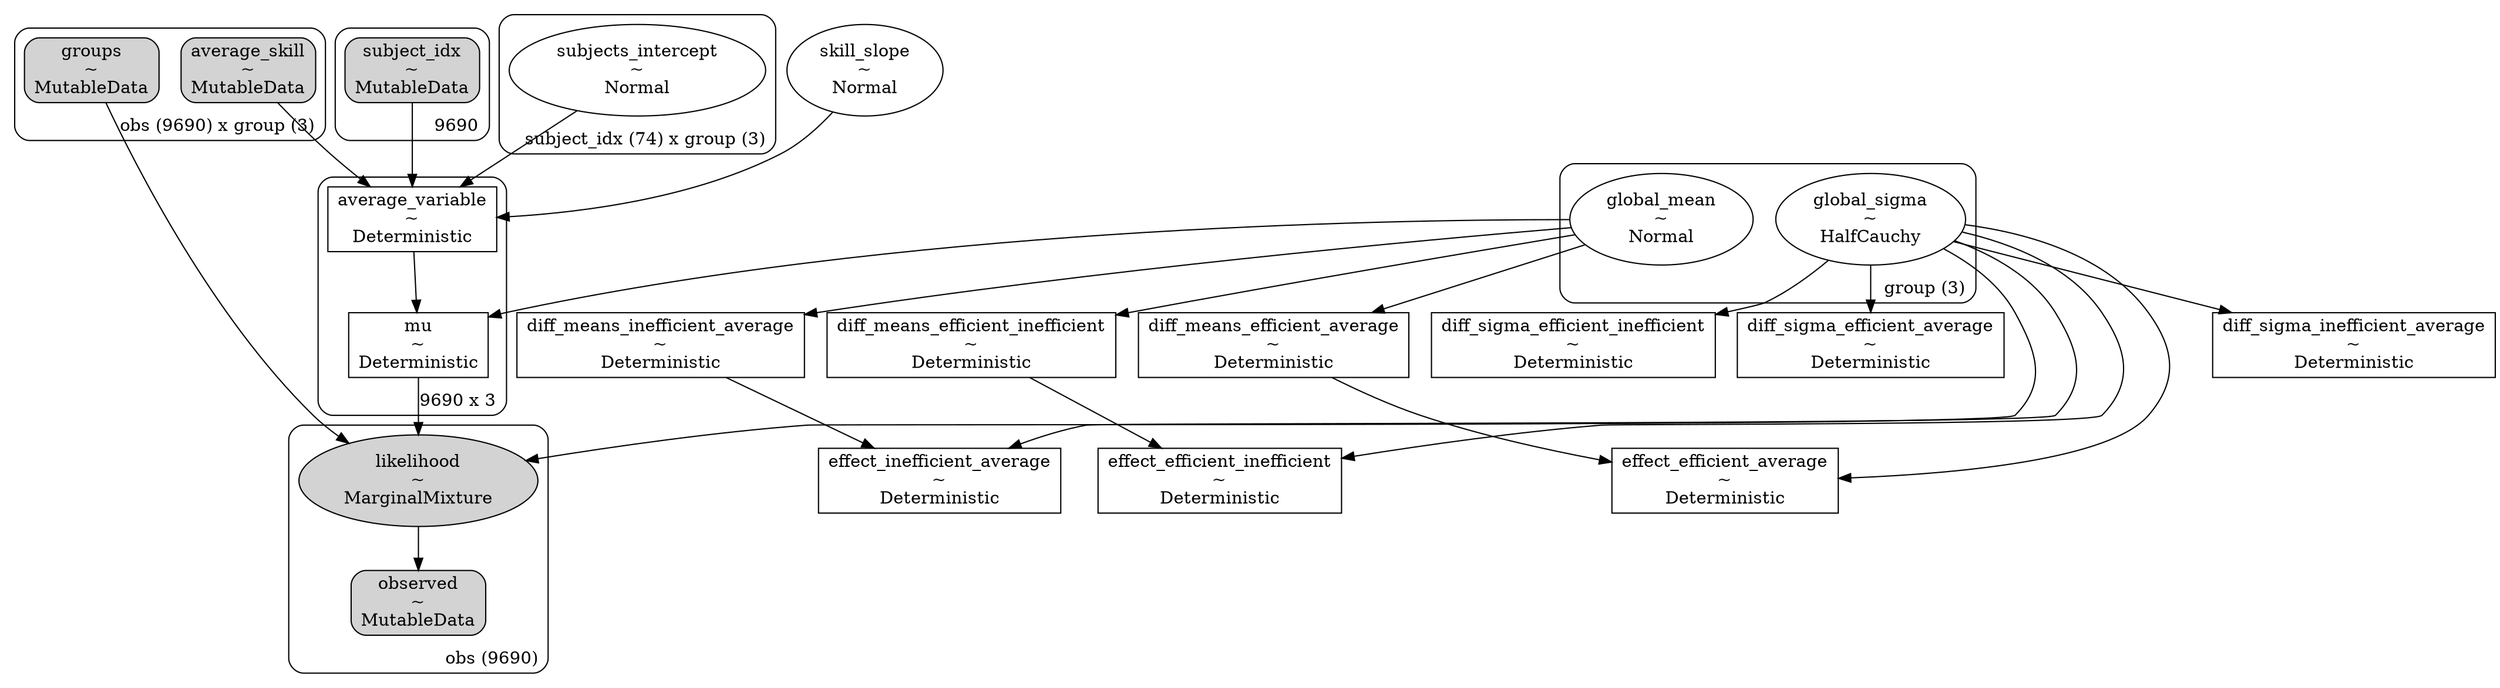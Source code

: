 digraph {
	subgraph "clusterobs (9690) x group (3)" {
		average_skill [label="average_skill
~
MutableData" shape=box style="rounded, filled"]
		groups [label="groups
~
MutableData" shape=box style="rounded, filled"]
		label="obs (9690) x group (3)" labeljust=r labelloc=b style=rounded
	}
	subgraph "clusterobs (9690)" {
		observed [label="observed
~
MutableData" shape=box style="rounded, filled"]
		likelihood [label="likelihood
~
MarginalMixture" shape=ellipse style=filled]
		label="obs (9690)" labeljust=r labelloc=b style=rounded
	}
	subgraph cluster9690 {
		subject_idx [label="subject_idx
~
MutableData" shape=box style="rounded, filled"]
		label=9690 labeljust=r labelloc=b style=rounded
	}
	subgraph "clustergroup (3)" {
		global_mean [label="global_mean
~
Normal" shape=ellipse]
		global_sigma [label="global_sigma
~
HalfCauchy" shape=ellipse]
		label="group (3)" labeljust=r labelloc=b style=rounded
	}
	subgraph "clustersubject_idx (74) x group (3)" {
		subjects_intercept [label="subjects_intercept
~
Normal" shape=ellipse]
		label="subject_idx (74) x group (3)" labeljust=r labelloc=b style=rounded
	}
	diff_means_efficient_average [label="diff_means_efficient_average
~
Deterministic" shape=box]
	diff_sigma_inefficient_average [label="diff_sigma_inefficient_average
~
Deterministic" shape=box]
	diff_sigma_efficient_inefficient [label="diff_sigma_efficient_inefficient
~
Deterministic" shape=box]
	effect_efficient_inefficient [label="effect_efficient_inefficient
~
Deterministic" shape=box]
	diff_means_inefficient_average [label="diff_means_inefficient_average
~
Deterministic" shape=box]
	effect_efficient_average [label="effect_efficient_average
~
Deterministic" shape=box]
	diff_sigma_efficient_average [label="diff_sigma_efficient_average
~
Deterministic" shape=box]
	diff_means_efficient_inefficient [label="diff_means_efficient_inefficient
~
Deterministic" shape=box]
	skill_slope [label="skill_slope
~
Normal" shape=ellipse]
	effect_inefficient_average [label="effect_inefficient_average
~
Deterministic" shape=box]
	subgraph "cluster9690 x 3" {
		average_variable [label="average_variable
~
Deterministic" shape=box]
		mu [label="mu
~
Deterministic" shape=box]
		label="9690 x 3" labeljust=r labelloc=b style=rounded
	}
	likelihood -> observed
	average_skill -> average_variable
	skill_slope -> average_variable
	subject_idx -> average_variable
	subjects_intercept -> average_variable
	average_variable -> mu
	global_mean -> mu
	mu -> likelihood
	groups -> likelihood
	global_sigma -> likelihood
	global_mean -> diff_means_efficient_average
	global_mean -> diff_means_inefficient_average
	global_mean -> diff_means_efficient_inefficient
	global_sigma -> diff_sigma_efficient_average
	global_sigma -> diff_sigma_inefficient_average
	global_sigma -> diff_sigma_efficient_inefficient
	diff_means_efficient_average -> effect_efficient_average
	global_sigma -> effect_efficient_average
	diff_means_efficient_inefficient -> effect_efficient_inefficient
	global_sigma -> effect_efficient_inefficient
	diff_means_inefficient_average -> effect_inefficient_average
	global_sigma -> effect_inefficient_average
}
